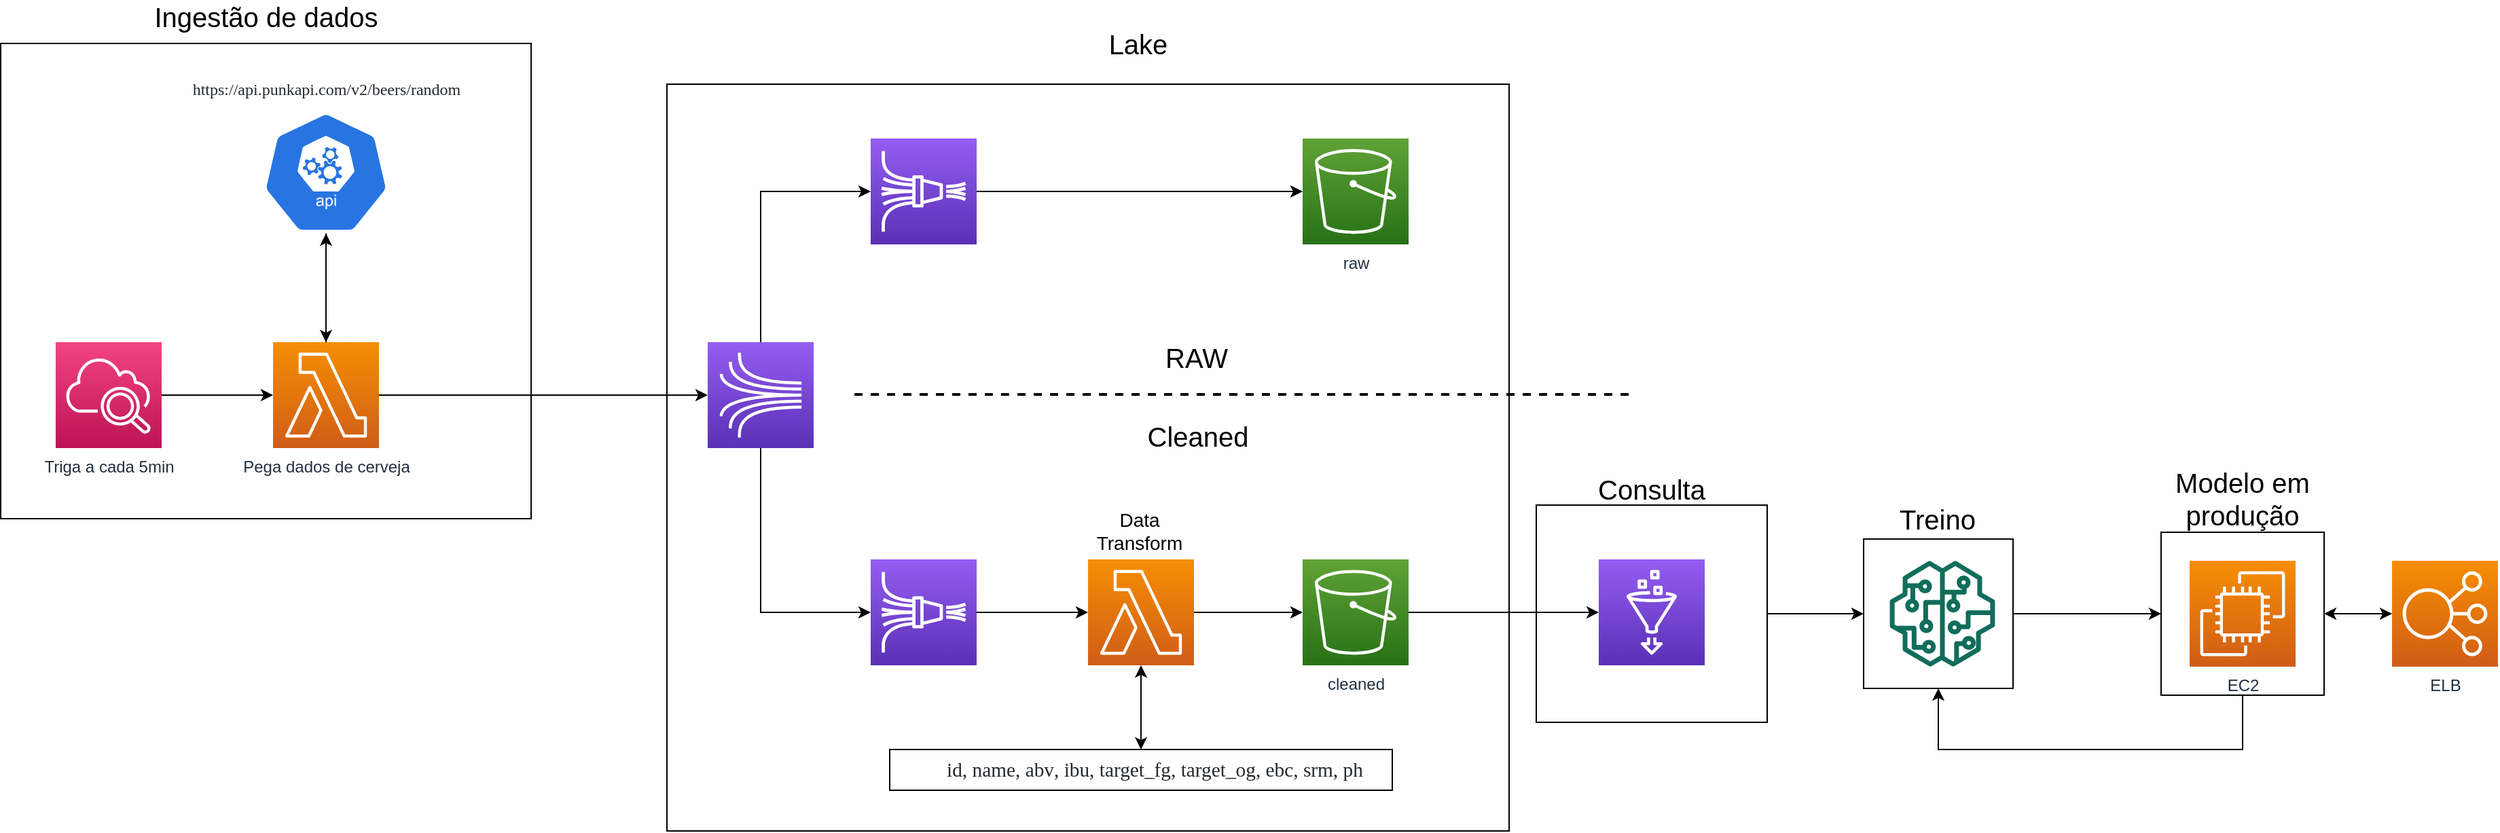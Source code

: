 <mxfile version="14.8.0" type="device"><diagram id="eSf-HQ8jPRoq7b1k3KJ9" name="Page-1"><mxGraphModel dx="2016" dy="720" grid="1" gridSize="10" guides="1" tooltips="1" connect="1" arrows="1" fold="1" page="1" pageScale="1" pageWidth="850" pageHeight="1100" math="0" shadow="0"><root><mxCell id="0"/><mxCell id="1" parent="0"/><mxCell id="8jMp1SoG8goXbfowWuez-8" style="edgeStyle=orthogonalEdgeStyle;rounded=0;orthogonalLoop=1;jettySize=auto;html=1;entryX=0;entryY=0.5;entryDx=0;entryDy=0;" parent="1" source="LgoJjROS7iuHv-i-QRZm-46" target="8jMp1SoG8goXbfowWuez-3" edge="1"><mxGeometry relative="1" as="geometry"/></mxCell><mxCell id="LgoJjROS7iuHv-i-QRZm-46" value="" style="rounded=0;whiteSpace=wrap;html=1;fontFamily=Tahoma;fontSize=12;strokeColor=#000000;fillColor=none;align=right;" parent="1" vertex="1"><mxGeometry x="970" y="440" width="170" height="160" as="geometry"/></mxCell><mxCell id="LgoJjROS7iuHv-i-QRZm-41" value="" style="rounded=0;whiteSpace=wrap;html=1;fontFamily=Tahoma;fontSize=12;strokeColor=#000000;fillColor=none;align=right;" parent="1" vertex="1"><mxGeometry x="330" y="130" width="620" height="550" as="geometry"/></mxCell><mxCell id="LgoJjROS7iuHv-i-QRZm-10" style="edgeStyle=orthogonalEdgeStyle;rounded=0;orthogonalLoop=1;jettySize=auto;html=1;entryX=0;entryY=0.5;entryDx=0;entryDy=0;entryPerimeter=0;" parent="1" source="LgoJjROS7iuHv-i-QRZm-1" target="LgoJjROS7iuHv-i-QRZm-2" edge="1"><mxGeometry relative="1" as="geometry"/></mxCell><mxCell id="LgoJjROS7iuHv-i-QRZm-1" value="Triga a cada 5min" style="points=[[0,0,0],[0.25,0,0],[0.5,0,0],[0.75,0,0],[1,0,0],[0,1,0],[0.25,1,0],[0.5,1,0],[0.75,1,0],[1,1,0],[0,0.25,0],[0,0.5,0],[0,0.75,0],[1,0.25,0],[1,0.5,0],[1,0.75,0]];points=[[0,0,0],[0.25,0,0],[0.5,0,0],[0.75,0,0],[1,0,0],[0,1,0],[0.25,1,0],[0.5,1,0],[0.75,1,0],[1,1,0],[0,0.25,0],[0,0.5,0],[0,0.75,0],[1,0.25,0],[1,0.5,0],[1,0.75,0]];outlineConnect=0;fontColor=#232F3E;gradientColor=#F34482;gradientDirection=north;fillColor=#BC1356;strokeColor=#ffffff;dashed=0;verticalLabelPosition=bottom;verticalAlign=top;align=center;html=1;fontSize=12;fontStyle=0;aspect=fixed;shape=mxgraph.aws4.resourceIcon;resIcon=mxgraph.aws4.cloudwatch_2;" parent="1" vertex="1"><mxGeometry x="-120" y="320" width="78" height="78" as="geometry"/></mxCell><mxCell id="LgoJjROS7iuHv-i-QRZm-11" style="edgeStyle=orthogonalEdgeStyle;rounded=0;orthogonalLoop=1;jettySize=auto;html=1;entryX=0;entryY=0.5;entryDx=0;entryDy=0;entryPerimeter=0;" parent="1" source="LgoJjROS7iuHv-i-QRZm-2" target="LgoJjROS7iuHv-i-QRZm-3" edge="1"><mxGeometry relative="1" as="geometry"/></mxCell><mxCell id="LgoJjROS7iuHv-i-QRZm-32" style="edgeStyle=orthogonalEdgeStyle;rounded=0;orthogonalLoop=1;jettySize=auto;html=1;entryX=0.5;entryY=1;entryDx=0;entryDy=0;entryPerimeter=0;fontSize=14;endArrow=none;endFill=0;" parent="1" source="LgoJjROS7iuHv-i-QRZm-2" target="LgoJjROS7iuHv-i-QRZm-31" edge="1"><mxGeometry relative="1" as="geometry"/></mxCell><mxCell id="LgoJjROS7iuHv-i-QRZm-2" value="Pega dados de cerveja" style="points=[[0,0,0],[0.25,0,0],[0.5,0,0],[0.75,0,0],[1,0,0],[0,1,0],[0.25,1,0],[0.5,1,0],[0.75,1,0],[1,1,0],[0,0.25,0],[0,0.5,0],[0,0.75,0],[1,0.25,0],[1,0.5,0],[1,0.75,0]];outlineConnect=0;fontColor=#232F3E;gradientColor=#F78E04;gradientDirection=north;fillColor=#D05C17;strokeColor=#ffffff;dashed=0;verticalLabelPosition=bottom;verticalAlign=top;align=center;html=1;fontSize=12;fontStyle=0;aspect=fixed;shape=mxgraph.aws4.resourceIcon;resIcon=mxgraph.aws4.lambda;" parent="1" vertex="1"><mxGeometry x="40" y="320" width="78" height="78" as="geometry"/></mxCell><mxCell id="LgoJjROS7iuHv-i-QRZm-12" style="edgeStyle=orthogonalEdgeStyle;rounded=0;orthogonalLoop=1;jettySize=auto;html=1;entryX=0;entryY=0.5;entryDx=0;entryDy=0;entryPerimeter=0;" parent="1" source="LgoJjROS7iuHv-i-QRZm-3" target="LgoJjROS7iuHv-i-QRZm-4" edge="1"><mxGeometry relative="1" as="geometry"><Array as="points"><mxPoint x="399" y="209"/></Array></mxGeometry></mxCell><mxCell id="LgoJjROS7iuHv-i-QRZm-13" style="edgeStyle=orthogonalEdgeStyle;rounded=0;orthogonalLoop=1;jettySize=auto;html=1;entryX=0;entryY=0.5;entryDx=0;entryDy=0;entryPerimeter=0;" parent="1" source="LgoJjROS7iuHv-i-QRZm-3" target="LgoJjROS7iuHv-i-QRZm-5" edge="1"><mxGeometry relative="1" as="geometry"><Array as="points"><mxPoint x="399" y="519"/></Array></mxGeometry></mxCell><mxCell id="LgoJjROS7iuHv-i-QRZm-3" value="" style="points=[[0,0,0],[0.25,0,0],[0.5,0,0],[0.75,0,0],[1,0,0],[0,1,0],[0.25,1,0],[0.5,1,0],[0.75,1,0],[1,1,0],[0,0.25,0],[0,0.5,0],[0,0.75,0],[1,0.25,0],[1,0.5,0],[1,0.75,0]];outlineConnect=0;fontColor=#232F3E;gradientColor=#945DF2;gradientDirection=north;fillColor=#5A30B5;strokeColor=#ffffff;dashed=0;verticalLabelPosition=bottom;verticalAlign=top;align=center;html=1;fontSize=12;fontStyle=0;aspect=fixed;shape=mxgraph.aws4.resourceIcon;resIcon=mxgraph.aws4.kinesis;" parent="1" vertex="1"><mxGeometry x="360" y="320" width="78" height="78" as="geometry"/></mxCell><mxCell id="LgoJjROS7iuHv-i-QRZm-14" style="edgeStyle=orthogonalEdgeStyle;rounded=0;orthogonalLoop=1;jettySize=auto;html=1;entryX=0;entryY=0.5;entryDx=0;entryDy=0;entryPerimeter=0;" parent="1" source="LgoJjROS7iuHv-i-QRZm-4" target="LgoJjROS7iuHv-i-QRZm-6" edge="1"><mxGeometry relative="1" as="geometry"/></mxCell><mxCell id="LgoJjROS7iuHv-i-QRZm-4" value="" style="points=[[0,0,0],[0.25,0,0],[0.5,0,0],[0.75,0,0],[1,0,0],[0,1,0],[0.25,1,0],[0.5,1,0],[0.75,1,0],[1,1,0],[0,0.25,0],[0,0.5,0],[0,0.75,0],[1,0.25,0],[1,0.5,0],[1,0.75,0]];outlineConnect=0;fontColor=#232F3E;gradientColor=#945DF2;gradientDirection=north;fillColor=#5A30B5;strokeColor=#ffffff;dashed=0;verticalLabelPosition=bottom;verticalAlign=top;align=center;html=1;fontSize=12;fontStyle=0;aspect=fixed;shape=mxgraph.aws4.resourceIcon;resIcon=mxgraph.aws4.kinesis_data_firehose;" parent="1" vertex="1"><mxGeometry x="480" y="170" width="78" height="78" as="geometry"/></mxCell><mxCell id="LgoJjROS7iuHv-i-QRZm-15" style="edgeStyle=orthogonalEdgeStyle;rounded=0;orthogonalLoop=1;jettySize=auto;html=1;entryX=0;entryY=0.5;entryDx=0;entryDy=0;entryPerimeter=0;" parent="1" source="LgoJjROS7iuHv-i-QRZm-5" target="LgoJjROS7iuHv-i-QRZm-8" edge="1"><mxGeometry relative="1" as="geometry"/></mxCell><mxCell id="LgoJjROS7iuHv-i-QRZm-5" value="" style="points=[[0,0,0],[0.25,0,0],[0.5,0,0],[0.75,0,0],[1,0,0],[0,1,0],[0.25,1,0],[0.5,1,0],[0.75,1,0],[1,1,0],[0,0.25,0],[0,0.5,0],[0,0.75,0],[1,0.25,0],[1,0.5,0],[1,0.75,0]];outlineConnect=0;fontColor=#232F3E;gradientColor=#945DF2;gradientDirection=north;fillColor=#5A30B5;strokeColor=#ffffff;dashed=0;verticalLabelPosition=bottom;verticalAlign=top;align=center;html=1;fontSize=12;fontStyle=0;aspect=fixed;shape=mxgraph.aws4.resourceIcon;resIcon=mxgraph.aws4.kinesis_data_firehose;" parent="1" vertex="1"><mxGeometry x="480" y="480" width="78" height="78" as="geometry"/></mxCell><mxCell id="LgoJjROS7iuHv-i-QRZm-6" value="raw" style="points=[[0,0,0],[0.25,0,0],[0.5,0,0],[0.75,0,0],[1,0,0],[0,1,0],[0.25,1,0],[0.5,1,0],[0.75,1,0],[1,1,0],[0,0.25,0],[0,0.5,0],[0,0.75,0],[1,0.25,0],[1,0.5,0],[1,0.75,0]];outlineConnect=0;fontColor=#232F3E;gradientColor=#60A337;gradientDirection=north;fillColor=#277116;strokeColor=#ffffff;dashed=0;verticalLabelPosition=bottom;verticalAlign=top;align=center;html=1;fontSize=12;fontStyle=0;aspect=fixed;shape=mxgraph.aws4.resourceIcon;resIcon=mxgraph.aws4.s3;" parent="1" vertex="1"><mxGeometry x="798" y="170" width="78" height="78" as="geometry"/></mxCell><mxCell id="LgoJjROS7iuHv-i-QRZm-17" style="edgeStyle=orthogonalEdgeStyle;rounded=0;orthogonalLoop=1;jettySize=auto;html=1;" parent="1" source="LgoJjROS7iuHv-i-QRZm-7" target="LgoJjROS7iuHv-i-QRZm-9" edge="1"><mxGeometry relative="1" as="geometry"/></mxCell><mxCell id="LgoJjROS7iuHv-i-QRZm-7" value="cleaned" style="points=[[0,0,0],[0.25,0,0],[0.5,0,0],[0.75,0,0],[1,0,0],[0,1,0],[0.25,1,0],[0.5,1,0],[0.75,1,0],[1,1,0],[0,0.25,0],[0,0.5,0],[0,0.75,0],[1,0.25,0],[1,0.5,0],[1,0.75,0]];outlineConnect=0;fontColor=#232F3E;gradientColor=#60A337;gradientDirection=north;fillColor=#277116;strokeColor=#ffffff;dashed=0;verticalLabelPosition=bottom;verticalAlign=top;align=center;html=1;fontSize=12;fontStyle=0;aspect=fixed;shape=mxgraph.aws4.resourceIcon;resIcon=mxgraph.aws4.s3;" parent="1" vertex="1"><mxGeometry x="798" y="480" width="78" height="78" as="geometry"/></mxCell><mxCell id="LgoJjROS7iuHv-i-QRZm-16" style="edgeStyle=orthogonalEdgeStyle;rounded=0;orthogonalLoop=1;jettySize=auto;html=1;" parent="1" source="LgoJjROS7iuHv-i-QRZm-8" target="LgoJjROS7iuHv-i-QRZm-7" edge="1"><mxGeometry relative="1" as="geometry"/></mxCell><mxCell id="LgoJjROS7iuHv-i-QRZm-39" style="edgeStyle=orthogonalEdgeStyle;rounded=0;orthogonalLoop=1;jettySize=auto;html=1;entryX=0.5;entryY=0;entryDx=0;entryDy=0;fontFamily=Tahoma;fontSize=12;startArrow=classic;startFill=1;endArrow=classic;endFill=1;" parent="1" source="LgoJjROS7iuHv-i-QRZm-8" target="LgoJjROS7iuHv-i-QRZm-38" edge="1"><mxGeometry relative="1" as="geometry"/></mxCell><mxCell id="LgoJjROS7iuHv-i-QRZm-8" value="" style="points=[[0,0,0],[0.25,0,0],[0.5,0,0],[0.75,0,0],[1,0,0],[0,1,0],[0.25,1,0],[0.5,1,0],[0.75,1,0],[1,1,0],[0,0.25,0],[0,0.5,0],[0,0.75,0],[1,0.25,0],[1,0.5,0],[1,0.75,0]];outlineConnect=0;fontColor=#232F3E;gradientColor=#F78E04;gradientDirection=north;fillColor=#D05C17;strokeColor=#ffffff;dashed=0;verticalLabelPosition=bottom;verticalAlign=top;align=center;html=1;fontSize=12;fontStyle=0;aspect=fixed;shape=mxgraph.aws4.resourceIcon;resIcon=mxgraph.aws4.lambda;" parent="1" vertex="1"><mxGeometry x="640" y="480" width="78" height="78" as="geometry"/></mxCell><mxCell id="LgoJjROS7iuHv-i-QRZm-9" value="" style="points=[[0,0,0],[0.25,0,0],[0.5,0,0],[0.75,0,0],[1,0,0],[0,1,0],[0.25,1,0],[0.5,1,0],[0.75,1,0],[1,1,0],[0,0.25,0],[0,0.5,0],[0,0.75,0],[1,0.25,0],[1,0.5,0],[1,0.75,0]];outlineConnect=0;fontColor=#232F3E;gradientColor=#945DF2;gradientDirection=north;fillColor=#5A30B5;strokeColor=#ffffff;dashed=0;verticalLabelPosition=bottom;verticalAlign=top;align=center;html=1;fontSize=12;fontStyle=0;aspect=fixed;shape=mxgraph.aws4.resourceIcon;resIcon=mxgraph.aws4.glue;" parent="1" vertex="1"><mxGeometry x="1016" y="480" width="78" height="78" as="geometry"/></mxCell><mxCell id="LgoJjROS7iuHv-i-QRZm-18" value="" style="endArrow=none;dashed=1;html=1;strokeWidth=2;" parent="1" edge="1"><mxGeometry width="50" height="50" relative="1" as="geometry"><mxPoint x="468" y="358.5" as="sourcePoint"/><mxPoint x="1038" y="358.5" as="targetPoint"/></mxGeometry></mxCell><mxCell id="LgoJjROS7iuHv-i-QRZm-21" value="RAW" style="text;html=1;strokeColor=none;fillColor=none;align=center;verticalAlign=middle;whiteSpace=wrap;rounded=0;fontSize=20;" parent="1" vertex="1"><mxGeometry x="700" y="321" width="40" height="20" as="geometry"/></mxCell><mxCell id="LgoJjROS7iuHv-i-QRZm-22" value="Cleaned" style="text;html=1;strokeColor=none;fillColor=none;align=center;verticalAlign=middle;whiteSpace=wrap;rounded=0;fontSize=20;" parent="1" vertex="1"><mxGeometry x="685" y="378" width="72" height="22" as="geometry"/></mxCell><mxCell id="LgoJjROS7iuHv-i-QRZm-25" value="Data Transform" style="rounded=0;whiteSpace=wrap;html=1;fontSize=14;fillColor=none;strokeColor=none;" parent="1" vertex="1"><mxGeometry x="638" y="438" width="80" height="42" as="geometry"/></mxCell><mxCell id="LgoJjROS7iuHv-i-QRZm-33" value="" style="edgeStyle=orthogonalEdgeStyle;rounded=0;orthogonalLoop=1;jettySize=auto;html=1;fontSize=14;endArrow=classic;endFill=1;startArrow=classic;startFill=1;" parent="1" source="LgoJjROS7iuHv-i-QRZm-31" target="LgoJjROS7iuHv-i-QRZm-2" edge="1"><mxGeometry relative="1" as="geometry"/></mxCell><mxCell id="LgoJjROS7iuHv-i-QRZm-31" value="" style="html=1;dashed=0;whitespace=wrap;fillColor=#2875E2;strokeColor=#ffffff;points=[[0.005,0.63,0],[0.1,0.2,0],[0.9,0.2,0],[0.5,0,0],[0.995,0.63,0],[0.72,0.99,0],[0.5,1,0],[0.28,0.99,0]];shape=mxgraph.kubernetes.icon;prIcon=api;fontSize=14;direction=east;" parent="1" vertex="1"><mxGeometry x="29" y="150" width="100" height="90" as="geometry"/></mxCell><mxCell id="LgoJjROS7iuHv-i-QRZm-34" value="&lt;span style=&quot;color: rgb(36, 41, 46); font-size: 12px; font-style: normal; font-weight: normal; letter-spacing: normal; text-indent: 0px; text-transform: none; word-spacing: 0px; background-color: rgb(255, 255, 255); text-decoration: none; display: inline; float: none;&quot;&gt;https://api.punkapi.com/v2/beers/random&lt;/span&gt;" style="text;whiteSpace=wrap;html=1;fontSize=12;align=center;fontFamily=Tahoma;" parent="1" vertex="1"><mxGeometry x="-40.5" y="120" width="239" height="30" as="geometry"/></mxCell><mxCell id="LgoJjROS7iuHv-i-QRZm-36" value="&lt;div class=&quot;page&quot; title=&quot;Page 1&quot; style=&quot;color: rgb(0 , 0 , 0) ; font-style: normal ; font-weight: normal ; letter-spacing: normal ; text-indent: 0px ; text-transform: none ; word-spacing: 0px ; text-decoration: none&quot;&gt;&lt;div class=&quot;section&quot; style=&quot;background-color: rgb(255 , 255 , 255)&quot;&gt;&lt;div class=&quot;layoutArea&quot;&gt;&lt;div class=&quot;column&quot;&gt;&lt;ul style=&quot;list-style-type: none&quot;&gt;&lt;li&gt;&lt;p&gt;&lt;br&gt;&lt;/p&gt;&lt;/li&gt;&lt;/ul&gt;&lt;/div&gt;&lt;/div&gt;&lt;/div&gt;&lt;/div&gt;" style="text;whiteSpace=wrap;html=1;fontSize=12;fontFamily=Tahoma;" parent="1" vertex="1"><mxGeometry x="483" y="600" width="387" height="50" as="geometry"/></mxCell><mxCell id="LgoJjROS7iuHv-i-QRZm-38" value="&lt;ul style=&quot;list-style-type: none&quot;&gt;&lt;li&gt;&lt;p&gt;&lt;span style=&quot;font-size: 11pt ; font-family: &amp;#34;couriernew&amp;#34; ; color: rgb(36 , 41 , 46)&quot;&gt;id&lt;/span&gt;&lt;span style=&quot;font-size: 11pt ; font-family: &amp;#34;arialmt&amp;#34; ; color: rgb(36 , 41 , 46)&quot;&gt;,&amp;nbsp;&lt;/span&gt;&lt;span style=&quot;font-size: 11pt ; font-family: &amp;#34;couriernew&amp;#34; ; color: rgb(36 , 41 , 46)&quot;&gt;name&lt;/span&gt;&lt;span style=&quot;font-size: 11pt ; font-family: &amp;#34;arialmt&amp;#34; ; color: rgb(36 , 41 , 46)&quot;&gt;,&amp;nbsp;&lt;/span&gt;&lt;span style=&quot;font-size: 11pt ; font-family: &amp;#34;couriernew&amp;#34; ; color: rgb(36 , 41 , 46)&quot;&gt;abv&lt;/span&gt;&lt;span style=&quot;font-size: 11pt ; font-family: &amp;#34;arialmt&amp;#34; ; color: rgb(36 , 41 , 46)&quot;&gt;,&amp;nbsp;&lt;/span&gt;&lt;span style=&quot;font-size: 11pt ; font-family: &amp;#34;couriernew&amp;#34; ; color: rgb(36 , 41 , 46)&quot;&gt;ibu&lt;/span&gt;&lt;span style=&quot;font-size: 11pt ; font-family: &amp;#34;arialmt&amp;#34; ; color: rgb(36 , 41 , 46)&quot;&gt;,&amp;nbsp;&lt;/span&gt;&lt;span style=&quot;font-size: 11pt ; font-family: &amp;#34;couriernew&amp;#34; ; color: rgb(36 , 41 , 46)&quot;&gt;target_fg&lt;/span&gt;&lt;span style=&quot;font-size: 11pt ; font-family: &amp;#34;arialmt&amp;#34; ; color: rgb(36 , 41 , 46)&quot;&gt;,&amp;nbsp;&lt;/span&gt;&lt;span style=&quot;font-size: 11pt ; font-family: &amp;#34;couriernew&amp;#34; ; color: rgb(36 , 41 , 46)&quot;&gt;target_og&lt;/span&gt;&lt;span style=&quot;font-size: 11pt ; font-family: &amp;#34;arialmt&amp;#34; ; color: rgb(36 , 41 , 46)&quot;&gt;,&amp;nbsp;&lt;/span&gt;&lt;span style=&quot;font-size: 11pt ; font-family: &amp;#34;couriernew&amp;#34; ; color: rgb(36 , 41 , 46)&quot;&gt;ebc&lt;/span&gt;&lt;span style=&quot;font-size: 11pt ; font-family: &amp;#34;arialmt&amp;#34; ; color: rgb(36 , 41 , 46)&quot;&gt;,&amp;nbsp;&lt;/span&gt;&lt;span style=&quot;font-size: 11pt ; font-family: &amp;#34;couriernew&amp;#34; ; color: rgb(36 , 41 , 46)&quot;&gt;srm,&lt;/span&gt;&lt;span style=&quot;font-size: 11pt ; font-family: &amp;#34;arialmt&amp;#34; ; color: rgb(36 , 41 , 46)&quot;&gt;&amp;nbsp;&lt;/span&gt;&lt;span style=&quot;font-size: 11pt ; font-family: &amp;#34;couriernew&amp;#34; ; color: rgb(36 , 41 , 46)&quot;&gt;ph&lt;/span&gt;&lt;/p&gt;&lt;/li&gt;&lt;/ul&gt;" style="rounded=0;whiteSpace=wrap;html=1;fontFamily=Tahoma;fontSize=12;strokeColor=#000000;fillColor=none;align=left;" parent="1" vertex="1"><mxGeometry x="494" y="620" width="370" height="30" as="geometry"/></mxCell><mxCell id="LgoJjROS7iuHv-i-QRZm-43" value="Lake" style="text;html=1;strokeColor=none;fillColor=none;align=center;verticalAlign=middle;whiteSpace=wrap;rounded=0;fontSize=20;" parent="1" vertex="1"><mxGeometry x="656.5" y="90" width="40" height="20" as="geometry"/></mxCell><mxCell id="LgoJjROS7iuHv-i-QRZm-44" value="" style="rounded=0;whiteSpace=wrap;html=1;fontFamily=Tahoma;fontSize=12;strokeColor=#000000;fillColor=none;align=right;" parent="1" vertex="1"><mxGeometry x="-160.5" y="100" width="390.5" height="350" as="geometry"/></mxCell><mxCell id="LgoJjROS7iuHv-i-QRZm-45" value="Ingestão de dados" style="text;html=1;strokeColor=none;fillColor=none;align=center;verticalAlign=middle;whiteSpace=wrap;rounded=0;fontSize=20;" parent="1" vertex="1"><mxGeometry x="-65.25" y="70" width="200" height="20" as="geometry"/></mxCell><mxCell id="LgoJjROS7iuHv-i-QRZm-47" value="Consulta" style="text;html=1;strokeColor=none;fillColor=none;align=center;verticalAlign=middle;whiteSpace=wrap;rounded=0;fontSize=20;" parent="1" vertex="1"><mxGeometry x="1000" y="418" width="110" height="20" as="geometry"/></mxCell><mxCell id="8jMp1SoG8goXbfowWuez-12" value="" style="group" parent="1" vertex="1" connectable="0"><mxGeometry x="1210" y="440" width="111" height="135" as="geometry"/></mxCell><mxCell id="8jMp1SoG8goXbfowWuez-11" value="" style="group" parent="8jMp1SoG8goXbfowWuez-12" vertex="1" connectable="0"><mxGeometry width="111" height="135" as="geometry"/></mxCell><mxCell id="8jMp1SoG8goXbfowWuez-3" value="" style="whiteSpace=wrap;html=1;aspect=fixed;fillColor=none;" parent="8jMp1SoG8goXbfowWuez-11" vertex="1"><mxGeometry x="1" y="25" width="110" height="110" as="geometry"/></mxCell><mxCell id="8jMp1SoG8goXbfowWuez-7" value="&lt;span style=&quot;font-size: 20px&quot;&gt;Treino&lt;/span&gt;" style="text;html=1;strokeColor=none;fillColor=none;align=center;verticalAlign=middle;whiteSpace=wrap;rounded=0;" parent="8jMp1SoG8goXbfowWuez-11" vertex="1"><mxGeometry width="111" height="20" as="geometry"/></mxCell><mxCell id="8jMp1SoG8goXbfowWuez-2" value="" style="outlineConnect=0;fontColor=#232F3E;gradientColor=none;fillColor=#116D5B;strokeColor=none;dashed=0;verticalLabelPosition=bottom;verticalAlign=top;align=center;html=1;fontSize=12;fontStyle=0;aspect=fixed;pointerEvents=1;shape=mxgraph.aws4.sagemaker_model;" parent="8jMp1SoG8goXbfowWuez-12" vertex="1"><mxGeometry x="20" y="41" width="78" height="78" as="geometry"/></mxCell><mxCell id="8jMp1SoG8goXbfowWuez-16" style="edgeStyle=orthogonalEdgeStyle;rounded=0;orthogonalLoop=1;jettySize=auto;html=1;entryX=0;entryY=0.5;entryDx=0;entryDy=0;" parent="1" source="8jMp1SoG8goXbfowWuez-3" target="8jMp1SoG8goXbfowWuez-10" edge="1"><mxGeometry relative="1" as="geometry"/></mxCell><mxCell id="8jMp1SoG8goXbfowWuez-18" value="" style="group" parent="1" vertex="1" connectable="0"><mxGeometry x="1430" y="410" width="120" height="170" as="geometry"/></mxCell><mxCell id="8jMp1SoG8goXbfowWuez-10" value="" style="whiteSpace=wrap;html=1;aspect=fixed;fillColor=none;" parent="8jMp1SoG8goXbfowWuez-18" vertex="1"><mxGeometry y="50" width="120" height="120" as="geometry"/></mxCell><mxCell id="8jMp1SoG8goXbfowWuez-13" value="Modelo em produção" style="text;html=1;strokeColor=none;fillColor=none;align=center;verticalAlign=middle;whiteSpace=wrap;rounded=0;fontSize=20;" parent="8jMp1SoG8goXbfowWuez-18" vertex="1"><mxGeometry x="1.25" width="117.5" height="50" as="geometry"/></mxCell><mxCell id="8jMp1SoG8goXbfowWuez-19" style="edgeStyle=orthogonalEdgeStyle;rounded=0;orthogonalLoop=1;jettySize=auto;html=1;exitX=0.5;exitY=1;exitDx=0;exitDy=0;exitPerimeter=0;" parent="8jMp1SoG8goXbfowWuez-18" edge="1"><mxGeometry relative="1" as="geometry"><mxPoint x="60" y="149" as="sourcePoint"/><mxPoint x="60" y="149" as="targetPoint"/></mxGeometry></mxCell><mxCell id="gl6Q1FKfrHmfd86jlgjz-2" value="EC2" style="points=[[0,0,0],[0.25,0,0],[0.5,0,0],[0.75,0,0],[1,0,0],[0,1,0],[0.25,1,0],[0.5,1,0],[0.75,1,0],[1,1,0],[0,0.25,0],[0,0.5,0],[0,0.75,0],[1,0.25,0],[1,0.5,0],[1,0.75,0]];outlineConnect=0;fontColor=#232F3E;gradientColor=#F78E04;gradientDirection=north;fillColor=#D05C17;strokeColor=#ffffff;dashed=0;verticalLabelPosition=bottom;verticalAlign=top;align=center;html=1;fontSize=12;fontStyle=0;aspect=fixed;shape=mxgraph.aws4.resourceIcon;resIcon=mxgraph.aws4.ec2;" vertex="1" parent="8jMp1SoG8goXbfowWuez-18"><mxGeometry x="21" y="71" width="78" height="78" as="geometry"/></mxCell><mxCell id="8jMp1SoG8goXbfowWuez-20" style="edgeStyle=orthogonalEdgeStyle;rounded=0;orthogonalLoop=1;jettySize=auto;html=1;entryX=0.5;entryY=1;entryDx=0;entryDy=0;" parent="1" source="8jMp1SoG8goXbfowWuez-10" target="8jMp1SoG8goXbfowWuez-3" edge="1"><mxGeometry relative="1" as="geometry"><Array as="points"><mxPoint x="1490" y="620"/><mxPoint x="1266" y="620"/></Array></mxGeometry></mxCell><mxCell id="gl6Q1FKfrHmfd86jlgjz-3" value="ELB" style="points=[[0,0,0],[0.25,0,0],[0.5,0,0],[0.75,0,0],[1,0,0],[0,1,0],[0.25,1,0],[0.5,1,0],[0.75,1,0],[1,1,0],[0,0.25,0],[0,0.5,0],[0,0.75,0],[1,0.25,0],[1,0.5,0],[1,0.75,0]];outlineConnect=0;fontColor=#232F3E;gradientColor=#F78E04;gradientDirection=north;fillColor=#D05C17;strokeColor=#ffffff;dashed=0;verticalLabelPosition=bottom;verticalAlign=top;align=center;html=1;fontSize=12;fontStyle=0;aspect=fixed;shape=mxgraph.aws4.resourceIcon;resIcon=mxgraph.aws4.elastic_load_balancing;" vertex="1" parent="1"><mxGeometry x="1600" y="481" width="78" height="78" as="geometry"/></mxCell><mxCell id="gl6Q1FKfrHmfd86jlgjz-4" style="edgeStyle=orthogonalEdgeStyle;rounded=0;orthogonalLoop=1;jettySize=auto;html=1;entryX=0;entryY=0.5;entryDx=0;entryDy=0;entryPerimeter=0;startArrow=classic;startFill=1;" edge="1" parent="1" source="8jMp1SoG8goXbfowWuez-10" target="gl6Q1FKfrHmfd86jlgjz-3"><mxGeometry relative="1" as="geometry"/></mxCell></root></mxGraphModel></diagram></mxfile>